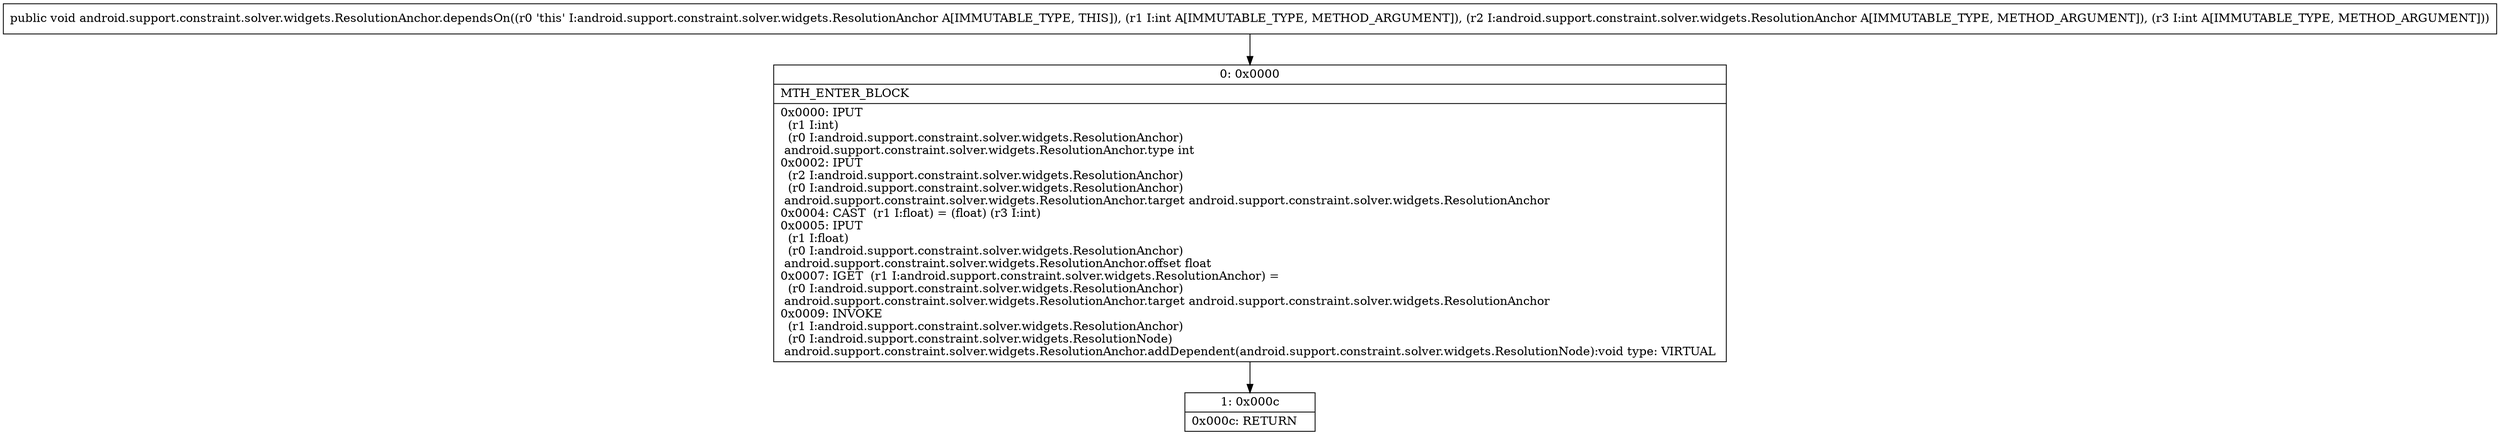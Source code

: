 digraph "CFG forandroid.support.constraint.solver.widgets.ResolutionAnchor.dependsOn(ILandroid\/support\/constraint\/solver\/widgets\/ResolutionAnchor;I)V" {
Node_0 [shape=record,label="{0\:\ 0x0000|MTH_ENTER_BLOCK\l|0x0000: IPUT  \l  (r1 I:int)\l  (r0 I:android.support.constraint.solver.widgets.ResolutionAnchor)\l android.support.constraint.solver.widgets.ResolutionAnchor.type int \l0x0002: IPUT  \l  (r2 I:android.support.constraint.solver.widgets.ResolutionAnchor)\l  (r0 I:android.support.constraint.solver.widgets.ResolutionAnchor)\l android.support.constraint.solver.widgets.ResolutionAnchor.target android.support.constraint.solver.widgets.ResolutionAnchor \l0x0004: CAST  (r1 I:float) = (float) (r3 I:int) \l0x0005: IPUT  \l  (r1 I:float)\l  (r0 I:android.support.constraint.solver.widgets.ResolutionAnchor)\l android.support.constraint.solver.widgets.ResolutionAnchor.offset float \l0x0007: IGET  (r1 I:android.support.constraint.solver.widgets.ResolutionAnchor) = \l  (r0 I:android.support.constraint.solver.widgets.ResolutionAnchor)\l android.support.constraint.solver.widgets.ResolutionAnchor.target android.support.constraint.solver.widgets.ResolutionAnchor \l0x0009: INVOKE  \l  (r1 I:android.support.constraint.solver.widgets.ResolutionAnchor)\l  (r0 I:android.support.constraint.solver.widgets.ResolutionNode)\l android.support.constraint.solver.widgets.ResolutionAnchor.addDependent(android.support.constraint.solver.widgets.ResolutionNode):void type: VIRTUAL \l}"];
Node_1 [shape=record,label="{1\:\ 0x000c|0x000c: RETURN   \l}"];
MethodNode[shape=record,label="{public void android.support.constraint.solver.widgets.ResolutionAnchor.dependsOn((r0 'this' I:android.support.constraint.solver.widgets.ResolutionAnchor A[IMMUTABLE_TYPE, THIS]), (r1 I:int A[IMMUTABLE_TYPE, METHOD_ARGUMENT]), (r2 I:android.support.constraint.solver.widgets.ResolutionAnchor A[IMMUTABLE_TYPE, METHOD_ARGUMENT]), (r3 I:int A[IMMUTABLE_TYPE, METHOD_ARGUMENT])) }"];
MethodNode -> Node_0;
Node_0 -> Node_1;
}

